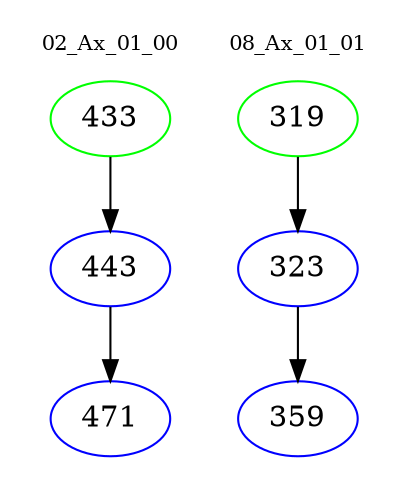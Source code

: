 digraph{
subgraph cluster_0 {
color = white
label = "02_Ax_01_00";
fontsize=10;
T0_433 [label="433", color="green"]
T0_433 -> T0_443 [color="black"]
T0_443 [label="443", color="blue"]
T0_443 -> T0_471 [color="black"]
T0_471 [label="471", color="blue"]
}
subgraph cluster_1 {
color = white
label = "08_Ax_01_01";
fontsize=10;
T1_319 [label="319", color="green"]
T1_319 -> T1_323 [color="black"]
T1_323 [label="323", color="blue"]
T1_323 -> T1_359 [color="black"]
T1_359 [label="359", color="blue"]
}
}
